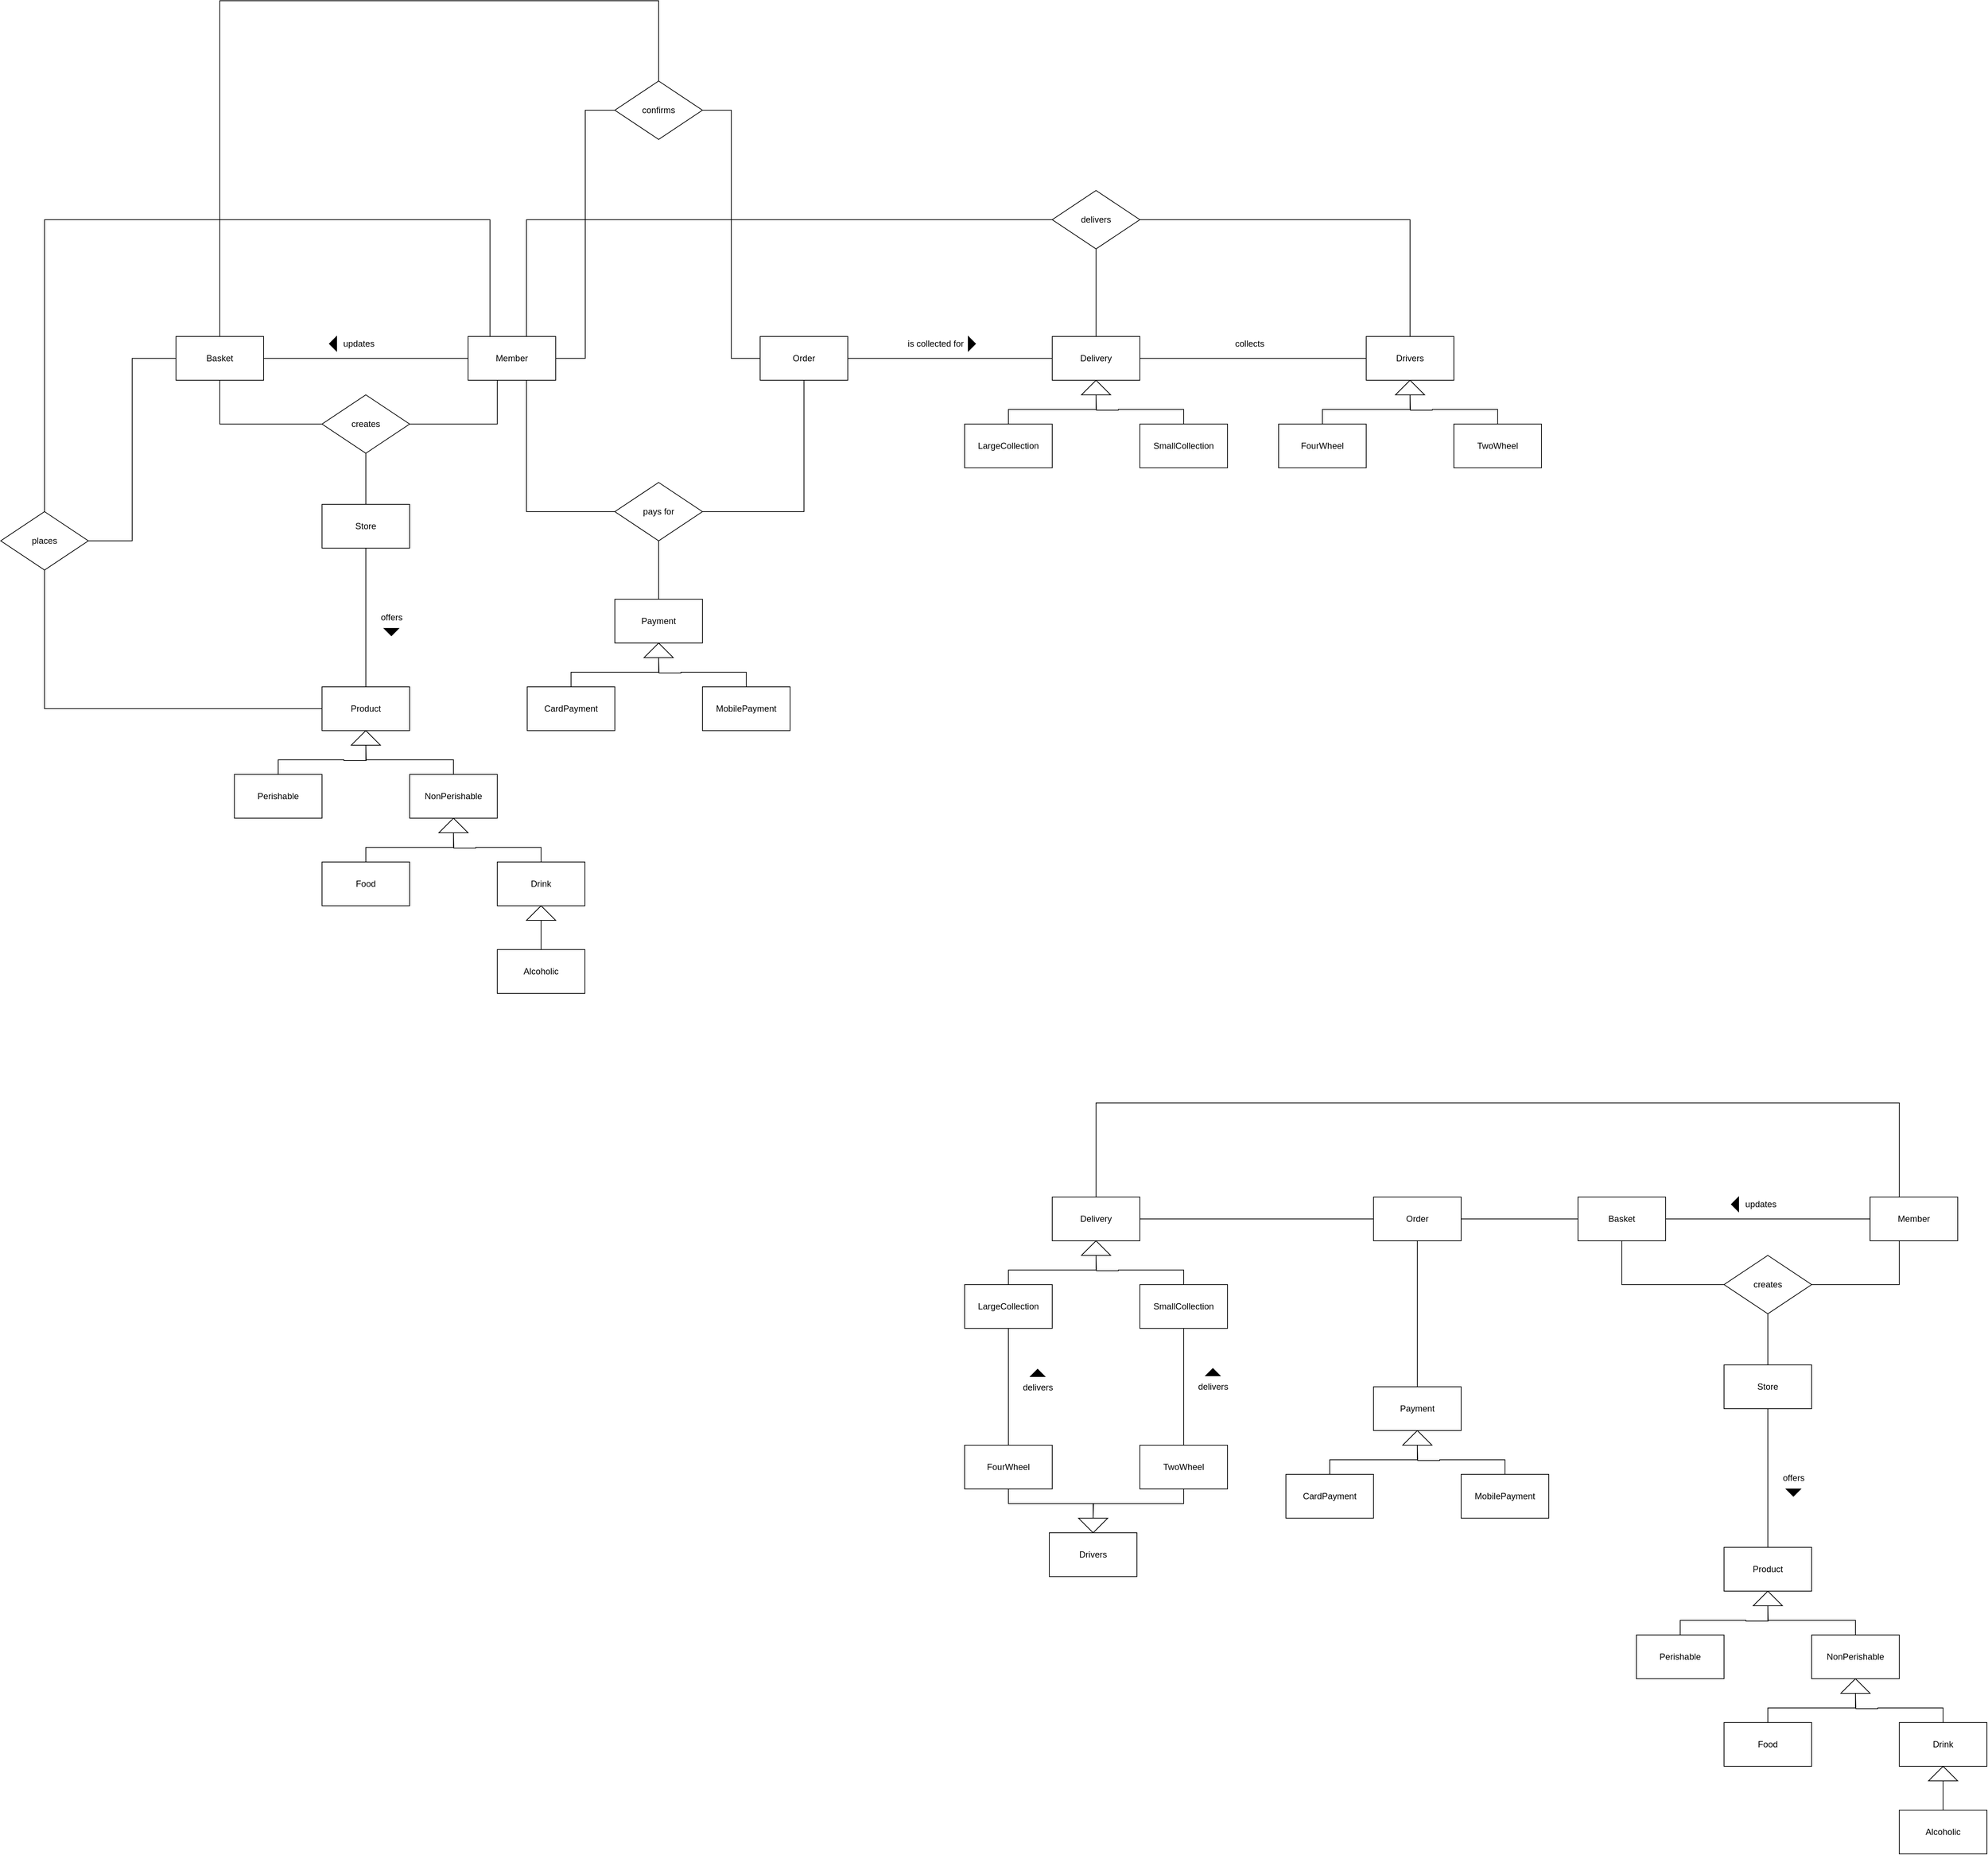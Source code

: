 <mxfile version="13.7.3" type="device"><diagram id="K62qVu5N6wYNLxE--IpU" name="Page-1"><mxGraphModel dx="1185" dy="1854" grid="1" gridSize="10" guides="1" tooltips="1" connect="1" arrows="1" fold="1" page="1" pageScale="1" pageWidth="827" pageHeight="1169" math="0" shadow="0"><root><mxCell id="0"/><mxCell id="1" parent="0"/><mxCell id="9gTizAqQr9LAjVctv0tj-36" style="edgeStyle=orthogonalEdgeStyle;rounded=0;orthogonalLoop=1;jettySize=auto;html=1;exitX=0.5;exitY=1;exitDx=0;exitDy=0;entryX=1;entryY=0.5;entryDx=0;entryDy=0;endArrow=none;endFill=0;" parent="1" source="9gTizAqQr9LAjVctv0tj-1" target="9gTizAqQr9LAjVctv0tj-35" edge="1"><mxGeometry relative="1" as="geometry"><Array as="points"><mxPoint x="1080" y="260"/><mxPoint x="1080" y="320"/></Array></mxGeometry></mxCell><mxCell id="9gTizAqQr9LAjVctv0tj-40" style="edgeStyle=orthogonalEdgeStyle;rounded=0;orthogonalLoop=1;jettySize=auto;html=1;exitX=0;exitY=0.5;exitDx=0;exitDy=0;entryX=1;entryY=0.5;entryDx=0;entryDy=0;endArrow=none;endFill=0;" parent="1" source="9gTizAqQr9LAjVctv0tj-1" target="9gTizAqQr9LAjVctv0tj-4" edge="1"><mxGeometry relative="1" as="geometry"><Array as="points"><mxPoint x="860" y="230"/><mxPoint x="860" y="230"/></Array></mxGeometry></mxCell><mxCell id="9gTizAqQr9LAjVctv0tj-56" style="edgeStyle=orthogonalEdgeStyle;rounded=0;orthogonalLoop=1;jettySize=auto;html=1;exitX=1;exitY=0.5;exitDx=0;exitDy=0;entryX=0;entryY=0.5;entryDx=0;entryDy=0;endArrow=none;endFill=0;" parent="1" source="9gTizAqQr9LAjVctv0tj-1" target="9gTizAqQr9LAjVctv0tj-55" edge="1"><mxGeometry relative="1" as="geometry"/></mxCell><mxCell id="igzInCqp1d7eFwAN2wIH-3" style="edgeStyle=orthogonalEdgeStyle;rounded=0;orthogonalLoop=1;jettySize=auto;html=1;exitX=0.25;exitY=0;exitDx=0;exitDy=0;entryX=0.5;entryY=0;entryDx=0;entryDy=0;endArrow=none;endFill=0;" edge="1" parent="1" source="9gTizAqQr9LAjVctv0tj-1" target="igzInCqp1d7eFwAN2wIH-2"><mxGeometry relative="1" as="geometry"><Array as="points"><mxPoint x="1070" y="40"/><mxPoint x="460" y="40"/></Array></mxGeometry></mxCell><mxCell id="9gTizAqQr9LAjVctv0tj-1" value="Member" style="whiteSpace=wrap;html=1;" parent="1" vertex="1"><mxGeometry x="1040" y="200" width="120" height="60" as="geometry"/></mxCell><mxCell id="9gTizAqQr9LAjVctv0tj-2" value="Store" style="whiteSpace=wrap;html=1;" parent="1" vertex="1"><mxGeometry x="840" y="430" width="120" height="60" as="geometry"/></mxCell><mxCell id="9gTizAqQr9LAjVctv0tj-18" style="edgeStyle=orthogonalEdgeStyle;rounded=0;orthogonalLoop=1;jettySize=auto;html=1;exitX=0.5;exitY=0;exitDx=0;exitDy=0;entryX=0.5;entryY=1;entryDx=0;entryDy=0;endArrow=none;endFill=0;" parent="1" source="9gTizAqQr9LAjVctv0tj-3" target="9gTizAqQr9LAjVctv0tj-2" edge="1"><mxGeometry relative="1" as="geometry"><Array as="points"><mxPoint x="900" y="600"/><mxPoint x="900" y="600"/></Array></mxGeometry></mxCell><mxCell id="9gTizAqQr9LAjVctv0tj-3" value="Product" style="whiteSpace=wrap;html=1;" parent="1" vertex="1"><mxGeometry x="840" y="680" width="120" height="60" as="geometry"/></mxCell><mxCell id="9gTizAqQr9LAjVctv0tj-37" style="edgeStyle=orthogonalEdgeStyle;rounded=0;orthogonalLoop=1;jettySize=auto;html=1;exitX=0.5;exitY=1;exitDx=0;exitDy=0;entryX=0;entryY=0.5;entryDx=0;entryDy=0;endArrow=none;endFill=0;" parent="1" source="9gTizAqQr9LAjVctv0tj-4" target="9gTizAqQr9LAjVctv0tj-35" edge="1"><mxGeometry relative="1" as="geometry"/></mxCell><mxCell id="9gTizAqQr9LAjVctv0tj-58" style="edgeStyle=orthogonalEdgeStyle;rounded=0;orthogonalLoop=1;jettySize=auto;html=1;exitX=0.5;exitY=0;exitDx=0;exitDy=0;entryX=0.5;entryY=0;entryDx=0;entryDy=0;endArrow=none;endFill=0;" parent="1" source="9gTizAqQr9LAjVctv0tj-4" target="9gTizAqQr9LAjVctv0tj-55" edge="1"><mxGeometry relative="1" as="geometry"><Array as="points"><mxPoint x="700" y="-260"/></Array></mxGeometry></mxCell><mxCell id="9gTizAqQr9LAjVctv0tj-4" value="Basket" style="whiteSpace=wrap;html=1;" parent="1" vertex="1"><mxGeometry x="640" y="200" width="120" height="60" as="geometry"/></mxCell><mxCell id="9gTizAqQr9LAjVctv0tj-69" style="edgeStyle=orthogonalEdgeStyle;rounded=0;orthogonalLoop=1;jettySize=auto;html=1;exitX=1;exitY=0.5;exitDx=0;exitDy=0;entryX=0;entryY=0.5;entryDx=0;entryDy=0;endArrow=none;endFill=0;" parent="1" source="9gTizAqQr9LAjVctv0tj-5" target="9gTizAqQr9LAjVctv0tj-6" edge="1"><mxGeometry relative="1" as="geometry"/></mxCell><mxCell id="9gTizAqQr9LAjVctv0tj-5" value="Order" style="whiteSpace=wrap;html=1;" parent="1" vertex="1"><mxGeometry x="1440" y="200" width="120" height="60" as="geometry"/></mxCell><mxCell id="9gTizAqQr9LAjVctv0tj-76" style="edgeStyle=orthogonalEdgeStyle;rounded=0;orthogonalLoop=1;jettySize=auto;html=1;exitX=1;exitY=0.5;exitDx=0;exitDy=0;entryX=0;entryY=0.5;entryDx=0;entryDy=0;endArrow=none;endFill=0;" parent="1" source="9gTizAqQr9LAjVctv0tj-6" target="9gTizAqQr9LAjVctv0tj-15" edge="1"><mxGeometry relative="1" as="geometry"/></mxCell><mxCell id="9gTizAqQr9LAjVctv0tj-6" value="Delivery" style="whiteSpace=wrap;html=1;" parent="1" vertex="1"><mxGeometry x="1840" y="200" width="120" height="60" as="geometry"/></mxCell><mxCell id="9gTizAqQr9LAjVctv0tj-62" style="edgeStyle=orthogonalEdgeStyle;rounded=0;orthogonalLoop=1;jettySize=auto;html=1;exitX=0.5;exitY=0;exitDx=0;exitDy=0;entryX=0.5;entryY=1;entryDx=0;entryDy=0;endArrow=none;endFill=0;" parent="1" source="9gTizAqQr9LAjVctv0tj-7" target="9gTizAqQr9LAjVctv0tj-61" edge="1"><mxGeometry relative="1" as="geometry"/></mxCell><mxCell id="9gTizAqQr9LAjVctv0tj-7" value="Payment" style="whiteSpace=wrap;html=1;" parent="1" vertex="1"><mxGeometry x="1241" y="560" width="120" height="60" as="geometry"/></mxCell><mxCell id="9gTizAqQr9LAjVctv0tj-31" style="edgeStyle=orthogonalEdgeStyle;rounded=0;orthogonalLoop=1;jettySize=auto;html=1;exitX=0.5;exitY=0;exitDx=0;exitDy=0;entryX=0;entryY=0.5;entryDx=0;entryDy=0;endArrow=none;endFill=0;" parent="1" source="9gTizAqQr9LAjVctv0tj-8" target="9gTizAqQr9LAjVctv0tj-23" edge="1"><mxGeometry relative="1" as="geometry"/></mxCell><mxCell id="9gTizAqQr9LAjVctv0tj-8" value="CardPayment" style="whiteSpace=wrap;html=1;" parent="1" vertex="1"><mxGeometry x="1121" y="680" width="120" height="60" as="geometry"/></mxCell><mxCell id="9gTizAqQr9LAjVctv0tj-32" style="edgeStyle=orthogonalEdgeStyle;rounded=0;orthogonalLoop=1;jettySize=auto;html=1;exitX=0.5;exitY=0;exitDx=0;exitDy=0;endArrow=none;endFill=0;" parent="1" source="9gTizAqQr9LAjVctv0tj-9" edge="1"><mxGeometry relative="1" as="geometry"><mxPoint x="1301" y="640" as="targetPoint"/></mxGeometry></mxCell><mxCell id="9gTizAqQr9LAjVctv0tj-9" value="MobilePayment" style="whiteSpace=wrap;html=1;" parent="1" vertex="1"><mxGeometry x="1361" y="680" width="120" height="60" as="geometry"/></mxCell><mxCell id="9gTizAqQr9LAjVctv0tj-27" style="edgeStyle=orthogonalEdgeStyle;rounded=0;orthogonalLoop=1;jettySize=auto;html=1;exitX=0.5;exitY=0;exitDx=0;exitDy=0;endArrow=none;endFill=0;" parent="1" source="9gTizAqQr9LAjVctv0tj-10" edge="1"><mxGeometry relative="1" as="geometry"><mxPoint x="900" y="760" as="targetPoint"/></mxGeometry></mxCell><mxCell id="9gTizAqQr9LAjVctv0tj-10" value="Perishable" style="whiteSpace=wrap;html=1;" parent="1" vertex="1"><mxGeometry x="720" y="800" width="120" height="60" as="geometry"/></mxCell><mxCell id="9gTizAqQr9LAjVctv0tj-26" style="edgeStyle=orthogonalEdgeStyle;rounded=0;orthogonalLoop=1;jettySize=auto;html=1;exitX=0.5;exitY=0;exitDx=0;exitDy=0;entryX=0;entryY=0.5;entryDx=0;entryDy=0;endArrow=none;endFill=0;" parent="1" source="9gTizAqQr9LAjVctv0tj-11" target="9gTizAqQr9LAjVctv0tj-19" edge="1"><mxGeometry relative="1" as="geometry"/></mxCell><mxCell id="9gTizAqQr9LAjVctv0tj-11" value="NonPerishable" style="whiteSpace=wrap;html=1;" parent="1" vertex="1"><mxGeometry x="960" y="800" width="120" height="60" as="geometry"/></mxCell><mxCell id="9gTizAqQr9LAjVctv0tj-28" style="edgeStyle=orthogonalEdgeStyle;rounded=0;orthogonalLoop=1;jettySize=auto;html=1;exitX=0.5;exitY=0;exitDx=0;exitDy=0;entryX=0;entryY=0.5;entryDx=0;entryDy=0;endArrow=none;endFill=0;" parent="1" source="9gTizAqQr9LAjVctv0tj-12" target="9gTizAqQr9LAjVctv0tj-20" edge="1"><mxGeometry relative="1" as="geometry"/></mxCell><mxCell id="9gTizAqQr9LAjVctv0tj-12" value="Food" style="whiteSpace=wrap;html=1;" parent="1" vertex="1"><mxGeometry x="840" y="920" width="120" height="60" as="geometry"/></mxCell><mxCell id="9gTizAqQr9LAjVctv0tj-29" style="edgeStyle=orthogonalEdgeStyle;rounded=0;orthogonalLoop=1;jettySize=auto;html=1;exitX=0.5;exitY=0;exitDx=0;exitDy=0;endArrow=none;endFill=0;" parent="1" source="9gTizAqQr9LAjVctv0tj-13" edge="1"><mxGeometry relative="1" as="geometry"><mxPoint x="1020" y="880" as="targetPoint"/></mxGeometry></mxCell><mxCell id="9gTizAqQr9LAjVctv0tj-13" value="Drink" style="whiteSpace=wrap;html=1;" parent="1" vertex="1"><mxGeometry x="1080" y="920" width="120" height="60" as="geometry"/></mxCell><mxCell id="9gTizAqQr9LAjVctv0tj-30" style="edgeStyle=orthogonalEdgeStyle;rounded=0;orthogonalLoop=1;jettySize=auto;html=1;exitX=0.5;exitY=0;exitDx=0;exitDy=0;entryX=0;entryY=0.5;entryDx=0;entryDy=0;endArrow=none;endFill=0;" parent="1" source="9gTizAqQr9LAjVctv0tj-14" target="9gTizAqQr9LAjVctv0tj-21" edge="1"><mxGeometry relative="1" as="geometry"/></mxCell><mxCell id="9gTizAqQr9LAjVctv0tj-14" value="Alcoholic" style="whiteSpace=wrap;html=1;" parent="1" vertex="1"><mxGeometry x="1080" y="1040" width="120" height="60" as="geometry"/></mxCell><mxCell id="9gTizAqQr9LAjVctv0tj-80" style="edgeStyle=orthogonalEdgeStyle;rounded=0;orthogonalLoop=1;jettySize=auto;html=1;exitX=0.5;exitY=0;exitDx=0;exitDy=0;entryX=1;entryY=0.5;entryDx=0;entryDy=0;endArrow=none;endFill=0;" parent="1" source="9gTizAqQr9LAjVctv0tj-15" target="9gTizAqQr9LAjVctv0tj-79" edge="1"><mxGeometry relative="1" as="geometry"/></mxCell><mxCell id="9gTizAqQr9LAjVctv0tj-15" value="Drivers" style="whiteSpace=wrap;html=1;" parent="1" vertex="1"><mxGeometry x="2270" y="200" width="120" height="60" as="geometry"/></mxCell><mxCell id="9gTizAqQr9LAjVctv0tj-24" style="edgeStyle=orthogonalEdgeStyle;rounded=0;orthogonalLoop=1;jettySize=auto;html=1;exitX=0.5;exitY=0;exitDx=0;exitDy=0;entryX=0;entryY=0.5;entryDx=0;entryDy=0;endArrow=none;endFill=0;" parent="1" source="9gTizAqQr9LAjVctv0tj-16" target="9gTizAqQr9LAjVctv0tj-22" edge="1"><mxGeometry relative="1" as="geometry"/></mxCell><mxCell id="9gTizAqQr9LAjVctv0tj-16" value="FourWheel" style="whiteSpace=wrap;html=1;" parent="1" vertex="1"><mxGeometry x="2150" y="320" width="120" height="60" as="geometry"/></mxCell><mxCell id="9gTizAqQr9LAjVctv0tj-25" style="edgeStyle=orthogonalEdgeStyle;rounded=0;orthogonalLoop=1;jettySize=auto;html=1;exitX=0.5;exitY=0;exitDx=0;exitDy=0;endArrow=none;endFill=0;" parent="1" source="9gTizAqQr9LAjVctv0tj-17" edge="1"><mxGeometry relative="1" as="geometry"><mxPoint x="2330" y="280" as="targetPoint"/></mxGeometry></mxCell><mxCell id="9gTizAqQr9LAjVctv0tj-17" value="TwoWheel" style="whiteSpace=wrap;html=1;" parent="1" vertex="1"><mxGeometry x="2390" y="320" width="120" height="60" as="geometry"/></mxCell><mxCell id="9gTizAqQr9LAjVctv0tj-19" value="" style="triangle;whiteSpace=wrap;html=1;direction=north;" parent="1" vertex="1"><mxGeometry x="880" y="740" width="40" height="20" as="geometry"/></mxCell><mxCell id="9gTizAqQr9LAjVctv0tj-20" value="" style="triangle;whiteSpace=wrap;html=1;direction=north;" parent="1" vertex="1"><mxGeometry x="1000" y="860" width="40" height="20" as="geometry"/></mxCell><mxCell id="9gTizAqQr9LAjVctv0tj-21" value="" style="triangle;whiteSpace=wrap;html=1;direction=north;" parent="1" vertex="1"><mxGeometry x="1120" y="980" width="40" height="20" as="geometry"/></mxCell><mxCell id="9gTizAqQr9LAjVctv0tj-22" value="" style="triangle;whiteSpace=wrap;html=1;direction=north;" parent="1" vertex="1"><mxGeometry x="2310" y="260" width="40" height="20" as="geometry"/></mxCell><mxCell id="9gTizAqQr9LAjVctv0tj-23" value="" style="triangle;whiteSpace=wrap;html=1;direction=north;" parent="1" vertex="1"><mxGeometry x="1281" y="620" width="40" height="20" as="geometry"/></mxCell><mxCell id="9gTizAqQr9LAjVctv0tj-38" style="edgeStyle=orthogonalEdgeStyle;rounded=0;orthogonalLoop=1;jettySize=auto;html=1;exitX=0.5;exitY=1;exitDx=0;exitDy=0;endArrow=none;endFill=0;" parent="1" source="9gTizAqQr9LAjVctv0tj-35" target="9gTizAqQr9LAjVctv0tj-2" edge="1"><mxGeometry relative="1" as="geometry"/></mxCell><mxCell id="9gTizAqQr9LAjVctv0tj-35" value="creates" style="rhombus;whiteSpace=wrap;html=1;fillColor=none;" parent="1" vertex="1"><mxGeometry x="840" y="280" width="120" height="80" as="geometry"/></mxCell><mxCell id="9gTizAqQr9LAjVctv0tj-41" value="updates" style="text;html=1;align=center;verticalAlign=middle;resizable=0;points=[];autosize=1;" parent="1" vertex="1"><mxGeometry x="860" y="200" width="60" height="20" as="geometry"/></mxCell><mxCell id="9gTizAqQr9LAjVctv0tj-42" value="" style="triangle;whiteSpace=wrap;html=1;fillColor=#000000;rotation=-180;" parent="1" vertex="1"><mxGeometry x="850" y="200" width="10" height="20" as="geometry"/></mxCell><mxCell id="9gTizAqQr9LAjVctv0tj-47" value="offers" style="text;html=1;align=center;verticalAlign=middle;resizable=0;points=[];autosize=1;" parent="1" vertex="1"><mxGeometry x="910" y="574.5" width="50" height="20" as="geometry"/></mxCell><mxCell id="9gTizAqQr9LAjVctv0tj-48" value="" style="triangle;whiteSpace=wrap;html=1;fillColor=#000000;rotation=-180;direction=north;" parent="1" vertex="1"><mxGeometry x="925" y="600" width="20" height="10" as="geometry"/></mxCell><mxCell id="9gTizAqQr9LAjVctv0tj-57" style="edgeStyle=orthogonalEdgeStyle;rounded=0;orthogonalLoop=1;jettySize=auto;html=1;exitX=1;exitY=0.5;exitDx=0;exitDy=0;entryX=0;entryY=0.5;entryDx=0;entryDy=0;endArrow=none;endFill=0;" parent="1" source="9gTizAqQr9LAjVctv0tj-55" target="9gTizAqQr9LAjVctv0tj-5" edge="1"><mxGeometry relative="1" as="geometry"/></mxCell><mxCell id="9gTizAqQr9LAjVctv0tj-55" value="confirms" style="rhombus;whiteSpace=wrap;html=1;fillColor=none;" parent="1" vertex="1"><mxGeometry x="1241" y="-150" width="120" height="80" as="geometry"/></mxCell><mxCell id="9gTizAqQr9LAjVctv0tj-68" style="edgeStyle=orthogonalEdgeStyle;rounded=0;orthogonalLoop=1;jettySize=auto;html=1;exitX=0.5;exitY=0;exitDx=0;exitDy=0;endArrow=none;endFill=0;" parent="1" source="9gTizAqQr9LAjVctv0tj-59" edge="1"><mxGeometry relative="1" as="geometry"><mxPoint x="1900" y="280" as="targetPoint"/></mxGeometry></mxCell><mxCell id="9gTizAqQr9LAjVctv0tj-59" value="SmallCollection" style="whiteSpace=wrap;html=1;" parent="1" vertex="1"><mxGeometry x="1960" y="320" width="120" height="60" as="geometry"/></mxCell><mxCell id="9gTizAqQr9LAjVctv0tj-67" style="edgeStyle=orthogonalEdgeStyle;rounded=0;orthogonalLoop=1;jettySize=auto;html=1;exitX=0.5;exitY=0;exitDx=0;exitDy=0;entryX=0;entryY=0.5;entryDx=0;entryDy=0;endArrow=none;endFill=0;" parent="1" source="9gTizAqQr9LAjVctv0tj-60" target="9gTizAqQr9LAjVctv0tj-66" edge="1"><mxGeometry relative="1" as="geometry"/></mxCell><mxCell id="9gTizAqQr9LAjVctv0tj-60" value="LargeCollection" style="whiteSpace=wrap;html=1;fillColor=#ffffff;" parent="1" vertex="1"><mxGeometry x="1720" y="320" width="120" height="60" as="geometry"/></mxCell><mxCell id="9gTizAqQr9LAjVctv0tj-63" style="edgeStyle=orthogonalEdgeStyle;rounded=0;orthogonalLoop=1;jettySize=auto;html=1;exitX=1;exitY=0.5;exitDx=0;exitDy=0;entryX=0.5;entryY=1;entryDx=0;entryDy=0;endArrow=none;endFill=0;" parent="1" source="9gTizAqQr9LAjVctv0tj-61" target="9gTizAqQr9LAjVctv0tj-5" edge="1"><mxGeometry relative="1" as="geometry"/></mxCell><mxCell id="9gTizAqQr9LAjVctv0tj-64" style="edgeStyle=orthogonalEdgeStyle;rounded=0;orthogonalLoop=1;jettySize=auto;html=1;exitX=0;exitY=0.5;exitDx=0;exitDy=0;entryX=0.667;entryY=1;entryDx=0;entryDy=0;entryPerimeter=0;endArrow=none;endFill=0;" parent="1" source="9gTizAqQr9LAjVctv0tj-61" target="9gTizAqQr9LAjVctv0tj-1" edge="1"><mxGeometry relative="1" as="geometry"/></mxCell><mxCell id="9gTizAqQr9LAjVctv0tj-61" value="pays for" style="rhombus;whiteSpace=wrap;html=1;fillColor=none;" parent="1" vertex="1"><mxGeometry x="1241" y="400" width="120" height="80" as="geometry"/></mxCell><mxCell id="9gTizAqQr9LAjVctv0tj-66" value="" style="triangle;whiteSpace=wrap;html=1;direction=north;" parent="1" vertex="1"><mxGeometry x="1880" y="260" width="40" height="20" as="geometry"/></mxCell><mxCell id="9gTizAqQr9LAjVctv0tj-72" value="is collected for" style="text;html=1;align=center;verticalAlign=middle;resizable=0;points=[];autosize=1;" parent="1" vertex="1"><mxGeometry x="1635" y="200" width="90" height="20" as="geometry"/></mxCell><mxCell id="9gTizAqQr9LAjVctv0tj-74" value="" style="triangle;whiteSpace=wrap;html=1;fillColor=#000000;rotation=-180;direction=west;" parent="1" vertex="1"><mxGeometry x="1725" y="200" width="10" height="20" as="geometry"/></mxCell><mxCell id="9gTizAqQr9LAjVctv0tj-77" value="collects" style="text;html=1;align=center;verticalAlign=middle;resizable=0;points=[];autosize=1;" parent="1" vertex="1"><mxGeometry x="2080" y="200" width="60" height="20" as="geometry"/></mxCell><mxCell id="9gTizAqQr9LAjVctv0tj-81" style="edgeStyle=orthogonalEdgeStyle;rounded=0;orthogonalLoop=1;jettySize=auto;html=1;exitX=0;exitY=0.5;exitDx=0;exitDy=0;entryX=0.75;entryY=0;entryDx=0;entryDy=0;endArrow=none;endFill=0;" parent="1" source="9gTizAqQr9LAjVctv0tj-79" target="9gTizAqQr9LAjVctv0tj-1" edge="1"><mxGeometry relative="1" as="geometry"><Array as="points"><mxPoint x="1840" y="40"/><mxPoint x="1120" y="40"/><mxPoint x="1120" y="200"/></Array></mxGeometry></mxCell><mxCell id="9gTizAqQr9LAjVctv0tj-82" style="edgeStyle=orthogonalEdgeStyle;rounded=0;orthogonalLoop=1;jettySize=auto;html=1;exitX=0.5;exitY=1;exitDx=0;exitDy=0;entryX=0.5;entryY=0;entryDx=0;entryDy=0;endArrow=none;endFill=0;" parent="1" source="9gTizAqQr9LAjVctv0tj-79" target="9gTizAqQr9LAjVctv0tj-6" edge="1"><mxGeometry relative="1" as="geometry"/></mxCell><mxCell id="9gTizAqQr9LAjVctv0tj-79" value="delivers" style="rhombus;whiteSpace=wrap;html=1;fillColor=none;" parent="1" vertex="1"><mxGeometry x="1840" width="120" height="80" as="geometry"/></mxCell><mxCell id="igzInCqp1d7eFwAN2wIH-4" style="edgeStyle=orthogonalEdgeStyle;rounded=0;orthogonalLoop=1;jettySize=auto;html=1;exitX=0.5;exitY=1;exitDx=0;exitDy=0;entryX=0;entryY=0.5;entryDx=0;entryDy=0;endArrow=none;endFill=0;" edge="1" parent="1" source="igzInCqp1d7eFwAN2wIH-2" target="9gTizAqQr9LAjVctv0tj-3"><mxGeometry relative="1" as="geometry"/></mxCell><mxCell id="igzInCqp1d7eFwAN2wIH-5" style="edgeStyle=orthogonalEdgeStyle;rounded=0;orthogonalLoop=1;jettySize=auto;html=1;exitX=1;exitY=0.5;exitDx=0;exitDy=0;entryX=0;entryY=0.5;entryDx=0;entryDy=0;endArrow=none;endFill=0;" edge="1" parent="1" source="igzInCqp1d7eFwAN2wIH-2" target="9gTizAqQr9LAjVctv0tj-4"><mxGeometry relative="1" as="geometry"/></mxCell><mxCell id="igzInCqp1d7eFwAN2wIH-2" value="places" style="rhombus;whiteSpace=wrap;html=1;fillColor=none;" vertex="1" parent="1"><mxGeometry x="400" y="440" width="120" height="80" as="geometry"/></mxCell><mxCell id="igzInCqp1d7eFwAN2wIH-31" style="edgeStyle=orthogonalEdgeStyle;rounded=0;orthogonalLoop=1;jettySize=auto;html=1;exitX=0.5;exitY=0;exitDx=0;exitDy=0;entryX=0.5;entryY=1;entryDx=0;entryDy=0;endArrow=none;endFill=0;" edge="1" parent="1" source="igzInCqp1d7eFwAN2wIH-7" target="igzInCqp1d7eFwAN2wIH-30"><mxGeometry relative="1" as="geometry"/></mxCell><mxCell id="igzInCqp1d7eFwAN2wIH-7" value="Product" style="whiteSpace=wrap;html=1;" vertex="1" parent="1"><mxGeometry x="2760" y="1859" width="120" height="60" as="geometry"/></mxCell><mxCell id="igzInCqp1d7eFwAN2wIH-9" value="Payment" style="whiteSpace=wrap;html=1;" vertex="1" parent="1"><mxGeometry x="2280" y="1639" width="120" height="60" as="geometry"/></mxCell><mxCell id="igzInCqp1d7eFwAN2wIH-10" style="edgeStyle=orthogonalEdgeStyle;rounded=0;orthogonalLoop=1;jettySize=auto;html=1;exitX=0.5;exitY=0;exitDx=0;exitDy=0;entryX=0;entryY=0.5;entryDx=0;entryDy=0;endArrow=none;endFill=0;" edge="1" parent="1" source="igzInCqp1d7eFwAN2wIH-11" target="igzInCqp1d7eFwAN2wIH-27"><mxGeometry relative="1" as="geometry"/></mxCell><mxCell id="igzInCqp1d7eFwAN2wIH-11" value="CardPayment" style="whiteSpace=wrap;html=1;" vertex="1" parent="1"><mxGeometry x="2160" y="1759" width="120" height="60" as="geometry"/></mxCell><mxCell id="igzInCqp1d7eFwAN2wIH-12" style="edgeStyle=orthogonalEdgeStyle;rounded=0;orthogonalLoop=1;jettySize=auto;html=1;exitX=0.5;exitY=0;exitDx=0;exitDy=0;endArrow=none;endFill=0;" edge="1" parent="1" source="igzInCqp1d7eFwAN2wIH-13"><mxGeometry relative="1" as="geometry"><mxPoint x="2340.0" y="1719" as="targetPoint"/></mxGeometry></mxCell><mxCell id="igzInCqp1d7eFwAN2wIH-13" value="MobilePayment" style="whiteSpace=wrap;html=1;" vertex="1" parent="1"><mxGeometry x="2400" y="1759" width="120" height="60" as="geometry"/></mxCell><mxCell id="igzInCqp1d7eFwAN2wIH-14" style="edgeStyle=orthogonalEdgeStyle;rounded=0;orthogonalLoop=1;jettySize=auto;html=1;exitX=0.5;exitY=0;exitDx=0;exitDy=0;endArrow=none;endFill=0;" edge="1" parent="1" source="igzInCqp1d7eFwAN2wIH-15"><mxGeometry relative="1" as="geometry"><mxPoint x="2820" y="1939" as="targetPoint"/></mxGeometry></mxCell><mxCell id="igzInCqp1d7eFwAN2wIH-15" value="Perishable" style="whiteSpace=wrap;html=1;" vertex="1" parent="1"><mxGeometry x="2640" y="1979" width="120" height="60" as="geometry"/></mxCell><mxCell id="igzInCqp1d7eFwAN2wIH-16" style="edgeStyle=orthogonalEdgeStyle;rounded=0;orthogonalLoop=1;jettySize=auto;html=1;exitX=0.5;exitY=0;exitDx=0;exitDy=0;entryX=0;entryY=0.5;entryDx=0;entryDy=0;endArrow=none;endFill=0;" edge="1" parent="1" source="igzInCqp1d7eFwAN2wIH-17" target="igzInCqp1d7eFwAN2wIH-24"><mxGeometry relative="1" as="geometry"/></mxCell><mxCell id="igzInCqp1d7eFwAN2wIH-17" value="NonPerishable" style="whiteSpace=wrap;html=1;" vertex="1" parent="1"><mxGeometry x="2880" y="1979" width="120" height="60" as="geometry"/></mxCell><mxCell id="igzInCqp1d7eFwAN2wIH-18" style="edgeStyle=orthogonalEdgeStyle;rounded=0;orthogonalLoop=1;jettySize=auto;html=1;exitX=0.5;exitY=0;exitDx=0;exitDy=0;entryX=0;entryY=0.5;entryDx=0;entryDy=0;endArrow=none;endFill=0;" edge="1" parent="1" source="igzInCqp1d7eFwAN2wIH-19" target="igzInCqp1d7eFwAN2wIH-25"><mxGeometry relative="1" as="geometry"/></mxCell><mxCell id="igzInCqp1d7eFwAN2wIH-19" value="Food" style="whiteSpace=wrap;html=1;" vertex="1" parent="1"><mxGeometry x="2760" y="2099" width="120" height="60" as="geometry"/></mxCell><mxCell id="igzInCqp1d7eFwAN2wIH-20" style="edgeStyle=orthogonalEdgeStyle;rounded=0;orthogonalLoop=1;jettySize=auto;html=1;exitX=0.5;exitY=0;exitDx=0;exitDy=0;endArrow=none;endFill=0;" edge="1" parent="1" source="igzInCqp1d7eFwAN2wIH-21"><mxGeometry relative="1" as="geometry"><mxPoint x="2940" y="2059" as="targetPoint"/></mxGeometry></mxCell><mxCell id="igzInCqp1d7eFwAN2wIH-21" value="Drink" style="whiteSpace=wrap;html=1;" vertex="1" parent="1"><mxGeometry x="3000" y="2099" width="120" height="60" as="geometry"/></mxCell><mxCell id="igzInCqp1d7eFwAN2wIH-22" style="edgeStyle=orthogonalEdgeStyle;rounded=0;orthogonalLoop=1;jettySize=auto;html=1;exitX=0.5;exitY=0;exitDx=0;exitDy=0;entryX=0;entryY=0.5;entryDx=0;entryDy=0;endArrow=none;endFill=0;" edge="1" parent="1" source="igzInCqp1d7eFwAN2wIH-23" target="igzInCqp1d7eFwAN2wIH-26"><mxGeometry relative="1" as="geometry"/></mxCell><mxCell id="igzInCqp1d7eFwAN2wIH-23" value="Alcoholic" style="whiteSpace=wrap;html=1;" vertex="1" parent="1"><mxGeometry x="3000" y="2219" width="120" height="60" as="geometry"/></mxCell><mxCell id="igzInCqp1d7eFwAN2wIH-24" value="" style="triangle;whiteSpace=wrap;html=1;direction=north;" vertex="1" parent="1"><mxGeometry x="2800" y="1919" width="40" height="20" as="geometry"/></mxCell><mxCell id="igzInCqp1d7eFwAN2wIH-25" value="" style="triangle;whiteSpace=wrap;html=1;direction=north;" vertex="1" parent="1"><mxGeometry x="2920" y="2039" width="40" height="20" as="geometry"/></mxCell><mxCell id="igzInCqp1d7eFwAN2wIH-26" value="" style="triangle;whiteSpace=wrap;html=1;direction=north;" vertex="1" parent="1"><mxGeometry x="3040" y="2159" width="40" height="20" as="geometry"/></mxCell><mxCell id="igzInCqp1d7eFwAN2wIH-27" value="" style="triangle;whiteSpace=wrap;html=1;direction=north;" vertex="1" parent="1"><mxGeometry x="2320" y="1699" width="40" height="20" as="geometry"/></mxCell><mxCell id="igzInCqp1d7eFwAN2wIH-28" value="offers" style="text;html=1;align=center;verticalAlign=middle;resizable=0;points=[];autosize=1;" vertex="1" parent="1"><mxGeometry x="2830" y="1753.5" width="50" height="20" as="geometry"/></mxCell><mxCell id="igzInCqp1d7eFwAN2wIH-29" value="" style="triangle;whiteSpace=wrap;html=1;fillColor=#000000;rotation=-180;direction=north;" vertex="1" parent="1"><mxGeometry x="2845" y="1779" width="20" height="10" as="geometry"/></mxCell><mxCell id="igzInCqp1d7eFwAN2wIH-40" style="edgeStyle=orthogonalEdgeStyle;rounded=0;orthogonalLoop=1;jettySize=auto;html=1;exitX=0.5;exitY=0;exitDx=0;exitDy=0;entryX=0.5;entryY=1;entryDx=0;entryDy=0;endArrow=none;endFill=0;" edge="1" parent="1" source="igzInCqp1d7eFwAN2wIH-30" target="igzInCqp1d7eFwAN2wIH-37"><mxGeometry relative="1" as="geometry"/></mxCell><mxCell id="igzInCqp1d7eFwAN2wIH-30" value="Store" style="whiteSpace=wrap;html=1;" vertex="1" parent="1"><mxGeometry x="2760" y="1609" width="120" height="60" as="geometry"/></mxCell><mxCell id="igzInCqp1d7eFwAN2wIH-32" style="edgeStyle=orthogonalEdgeStyle;rounded=0;orthogonalLoop=1;jettySize=auto;html=1;exitX=0.5;exitY=1;exitDx=0;exitDy=0;entryX=1;entryY=0.5;entryDx=0;entryDy=0;endArrow=none;endFill=0;" edge="1" parent="1" source="igzInCqp1d7eFwAN2wIH-34" target="igzInCqp1d7eFwAN2wIH-37"><mxGeometry relative="1" as="geometry"><Array as="points"><mxPoint x="3000" y="1439"/><mxPoint x="3000" y="1499"/></Array></mxGeometry></mxCell><mxCell id="igzInCqp1d7eFwAN2wIH-33" style="edgeStyle=orthogonalEdgeStyle;rounded=0;orthogonalLoop=1;jettySize=auto;html=1;exitX=0;exitY=0.5;exitDx=0;exitDy=0;entryX=1;entryY=0.5;entryDx=0;entryDy=0;endArrow=none;endFill=0;" edge="1" parent="1" source="igzInCqp1d7eFwAN2wIH-34" target="igzInCqp1d7eFwAN2wIH-36"><mxGeometry relative="1" as="geometry"><Array as="points"><mxPoint x="2780" y="1409"/><mxPoint x="2780" y="1409"/></Array></mxGeometry></mxCell><mxCell id="igzInCqp1d7eFwAN2wIH-34" value="Member" style="whiteSpace=wrap;html=1;" vertex="1" parent="1"><mxGeometry x="2960" y="1379" width="120" height="60" as="geometry"/></mxCell><mxCell id="igzInCqp1d7eFwAN2wIH-35" style="edgeStyle=orthogonalEdgeStyle;rounded=0;orthogonalLoop=1;jettySize=auto;html=1;exitX=0.5;exitY=1;exitDx=0;exitDy=0;entryX=0;entryY=0.5;entryDx=0;entryDy=0;endArrow=none;endFill=0;" edge="1" parent="1" source="igzInCqp1d7eFwAN2wIH-36" target="igzInCqp1d7eFwAN2wIH-37"><mxGeometry relative="1" as="geometry"/></mxCell><mxCell id="igzInCqp1d7eFwAN2wIH-59" style="edgeStyle=orthogonalEdgeStyle;rounded=0;orthogonalLoop=1;jettySize=auto;html=1;exitX=0;exitY=0.5;exitDx=0;exitDy=0;entryX=1;entryY=0.5;entryDx=0;entryDy=0;endArrow=none;endFill=0;" edge="1" parent="1" source="igzInCqp1d7eFwAN2wIH-36" target="igzInCqp1d7eFwAN2wIH-42"><mxGeometry relative="1" as="geometry"/></mxCell><mxCell id="igzInCqp1d7eFwAN2wIH-36" value="Basket" style="whiteSpace=wrap;html=1;" vertex="1" parent="1"><mxGeometry x="2560" y="1379" width="120" height="60" as="geometry"/></mxCell><mxCell id="igzInCqp1d7eFwAN2wIH-37" value="creates" style="rhombus;whiteSpace=wrap;html=1;fillColor=none;" vertex="1" parent="1"><mxGeometry x="2760" y="1459" width="120" height="80" as="geometry"/></mxCell><mxCell id="igzInCqp1d7eFwAN2wIH-38" value="updates" style="text;html=1;align=center;verticalAlign=middle;resizable=0;points=[];autosize=1;" vertex="1" parent="1"><mxGeometry x="2780" y="1379" width="60" height="20" as="geometry"/></mxCell><mxCell id="igzInCqp1d7eFwAN2wIH-39" value="" style="triangle;whiteSpace=wrap;html=1;fillColor=#000000;rotation=-180;" vertex="1" parent="1"><mxGeometry x="2770" y="1379" width="10" height="20" as="geometry"/></mxCell><mxCell id="igzInCqp1d7eFwAN2wIH-60" style="edgeStyle=orthogonalEdgeStyle;rounded=0;orthogonalLoop=1;jettySize=auto;html=1;exitX=0.5;exitY=1;exitDx=0;exitDy=0;entryX=0.5;entryY=0;entryDx=0;entryDy=0;endArrow=none;endFill=0;" edge="1" parent="1" source="igzInCqp1d7eFwAN2wIH-42" target="igzInCqp1d7eFwAN2wIH-9"><mxGeometry relative="1" as="geometry"/></mxCell><mxCell id="igzInCqp1d7eFwAN2wIH-61" style="edgeStyle=orthogonalEdgeStyle;rounded=0;orthogonalLoop=1;jettySize=auto;html=1;exitX=0;exitY=0.5;exitDx=0;exitDy=0;entryX=1;entryY=0.5;entryDx=0;entryDy=0;endArrow=none;endFill=0;" edge="1" parent="1" source="igzInCqp1d7eFwAN2wIH-42" target="igzInCqp1d7eFwAN2wIH-44"><mxGeometry relative="1" as="geometry"/></mxCell><mxCell id="igzInCqp1d7eFwAN2wIH-42" value="Order" style="whiteSpace=wrap;html=1;" vertex="1" parent="1"><mxGeometry x="2280" y="1379" width="120" height="60" as="geometry"/></mxCell><mxCell id="igzInCqp1d7eFwAN2wIH-69" style="edgeStyle=orthogonalEdgeStyle;rounded=0;orthogonalLoop=1;jettySize=auto;html=1;exitX=0.5;exitY=0;exitDx=0;exitDy=0;entryX=0.25;entryY=0;entryDx=0;entryDy=0;endArrow=none;endFill=0;" edge="1" parent="1" source="igzInCqp1d7eFwAN2wIH-44" target="igzInCqp1d7eFwAN2wIH-34"><mxGeometry relative="1" as="geometry"><Array as="points"><mxPoint x="1900" y="1250"/><mxPoint x="3000" y="1250"/><mxPoint x="3000" y="1379"/></Array></mxGeometry></mxCell><mxCell id="igzInCqp1d7eFwAN2wIH-44" value="Delivery" style="whiteSpace=wrap;html=1;" vertex="1" parent="1"><mxGeometry x="1840" y="1379" width="120" height="60" as="geometry"/></mxCell><mxCell id="igzInCqp1d7eFwAN2wIH-45" value="Drivers" style="whiteSpace=wrap;html=1;" vertex="1" parent="1"><mxGeometry x="1836" y="1839" width="120" height="60" as="geometry"/></mxCell><mxCell id="igzInCqp1d7eFwAN2wIH-65" style="edgeStyle=orthogonalEdgeStyle;rounded=0;orthogonalLoop=1;jettySize=auto;html=1;exitX=0.5;exitY=1;exitDx=0;exitDy=0;entryX=0;entryY=0.5;entryDx=0;entryDy=0;endArrow=none;endFill=0;" edge="1" parent="1" source="igzInCqp1d7eFwAN2wIH-47" target="igzInCqp1d7eFwAN2wIH-50"><mxGeometry relative="1" as="geometry"/></mxCell><mxCell id="igzInCqp1d7eFwAN2wIH-67" style="edgeStyle=orthogonalEdgeStyle;rounded=0;orthogonalLoop=1;jettySize=auto;html=1;exitX=0.5;exitY=0;exitDx=0;exitDy=0;entryX=0.5;entryY=1;entryDx=0;entryDy=0;endArrow=none;endFill=0;" edge="1" parent="1" source="igzInCqp1d7eFwAN2wIH-47" target="igzInCqp1d7eFwAN2wIH-54"><mxGeometry relative="1" as="geometry"/></mxCell><mxCell id="igzInCqp1d7eFwAN2wIH-47" value="FourWheel" style="whiteSpace=wrap;html=1;" vertex="1" parent="1"><mxGeometry x="1720" y="1719" width="120" height="60" as="geometry"/></mxCell><mxCell id="igzInCqp1d7eFwAN2wIH-66" style="edgeStyle=orthogonalEdgeStyle;rounded=0;orthogonalLoop=1;jettySize=auto;html=1;exitX=0.5;exitY=1;exitDx=0;exitDy=0;endArrow=none;endFill=0;" edge="1" parent="1" source="igzInCqp1d7eFwAN2wIH-49"><mxGeometry relative="1" as="geometry"><mxPoint x="1896" y="1819" as="targetPoint"/></mxGeometry></mxCell><mxCell id="igzInCqp1d7eFwAN2wIH-68" style="edgeStyle=orthogonalEdgeStyle;rounded=0;orthogonalLoop=1;jettySize=auto;html=1;exitX=0.5;exitY=0;exitDx=0;exitDy=0;entryX=0.5;entryY=1;entryDx=0;entryDy=0;endArrow=none;endFill=0;" edge="1" parent="1" source="igzInCqp1d7eFwAN2wIH-49" target="igzInCqp1d7eFwAN2wIH-52"><mxGeometry relative="1" as="geometry"/></mxCell><mxCell id="igzInCqp1d7eFwAN2wIH-49" value="TwoWheel" style="whiteSpace=wrap;html=1;" vertex="1" parent="1"><mxGeometry x="1960" y="1719" width="120" height="60" as="geometry"/></mxCell><mxCell id="igzInCqp1d7eFwAN2wIH-50" value="" style="triangle;whiteSpace=wrap;html=1;direction=south;" vertex="1" parent="1"><mxGeometry x="1876" y="1819" width="40" height="20" as="geometry"/></mxCell><mxCell id="igzInCqp1d7eFwAN2wIH-51" style="edgeStyle=orthogonalEdgeStyle;rounded=0;orthogonalLoop=1;jettySize=auto;html=1;exitX=0.5;exitY=0;exitDx=0;exitDy=0;endArrow=none;endFill=0;" edge="1" parent="1" source="igzInCqp1d7eFwAN2wIH-52"><mxGeometry relative="1" as="geometry"><mxPoint x="1900" y="1459" as="targetPoint"/></mxGeometry></mxCell><mxCell id="igzInCqp1d7eFwAN2wIH-52" value="SmallCollection" style="whiteSpace=wrap;html=1;" vertex="1" parent="1"><mxGeometry x="1960" y="1499" width="120" height="60" as="geometry"/></mxCell><mxCell id="igzInCqp1d7eFwAN2wIH-53" style="edgeStyle=orthogonalEdgeStyle;rounded=0;orthogonalLoop=1;jettySize=auto;html=1;exitX=0.5;exitY=0;exitDx=0;exitDy=0;entryX=0;entryY=0.5;entryDx=0;entryDy=0;endArrow=none;endFill=0;" edge="1" parent="1" source="igzInCqp1d7eFwAN2wIH-54" target="igzInCqp1d7eFwAN2wIH-55"><mxGeometry relative="1" as="geometry"/></mxCell><mxCell id="igzInCqp1d7eFwAN2wIH-54" value="LargeCollection" style="whiteSpace=wrap;html=1;fillColor=#ffffff;" vertex="1" parent="1"><mxGeometry x="1720" y="1499" width="120" height="60" as="geometry"/></mxCell><mxCell id="igzInCqp1d7eFwAN2wIH-55" value="" style="triangle;whiteSpace=wrap;html=1;direction=north;" vertex="1" parent="1"><mxGeometry x="1880" y="1439" width="40" height="20" as="geometry"/></mxCell><mxCell id="igzInCqp1d7eFwAN2wIH-70" value="delivers" style="text;html=1;align=center;verticalAlign=middle;resizable=0;points=[];autosize=1;" vertex="1" parent="1"><mxGeometry x="2030" y="1629" width="60" height="20" as="geometry"/></mxCell><mxCell id="igzInCqp1d7eFwAN2wIH-71" value="delivers" style="text;html=1;align=center;verticalAlign=middle;resizable=0;points=[];autosize=1;" vertex="1" parent="1"><mxGeometry x="1790" y="1630" width="60" height="20" as="geometry"/></mxCell><mxCell id="igzInCqp1d7eFwAN2wIH-72" value="" style="triangle;whiteSpace=wrap;html=1;fillColor=#000000;rotation=-180;direction=south;" vertex="1" parent="1"><mxGeometry x="2050" y="1614" width="20" height="10" as="geometry"/></mxCell><mxCell id="igzInCqp1d7eFwAN2wIH-73" value="" style="triangle;whiteSpace=wrap;html=1;fillColor=#000000;rotation=-180;direction=south;" vertex="1" parent="1"><mxGeometry x="1810" y="1615" width="20" height="10" as="geometry"/></mxCell></root></mxGraphModel></diagram></mxfile>